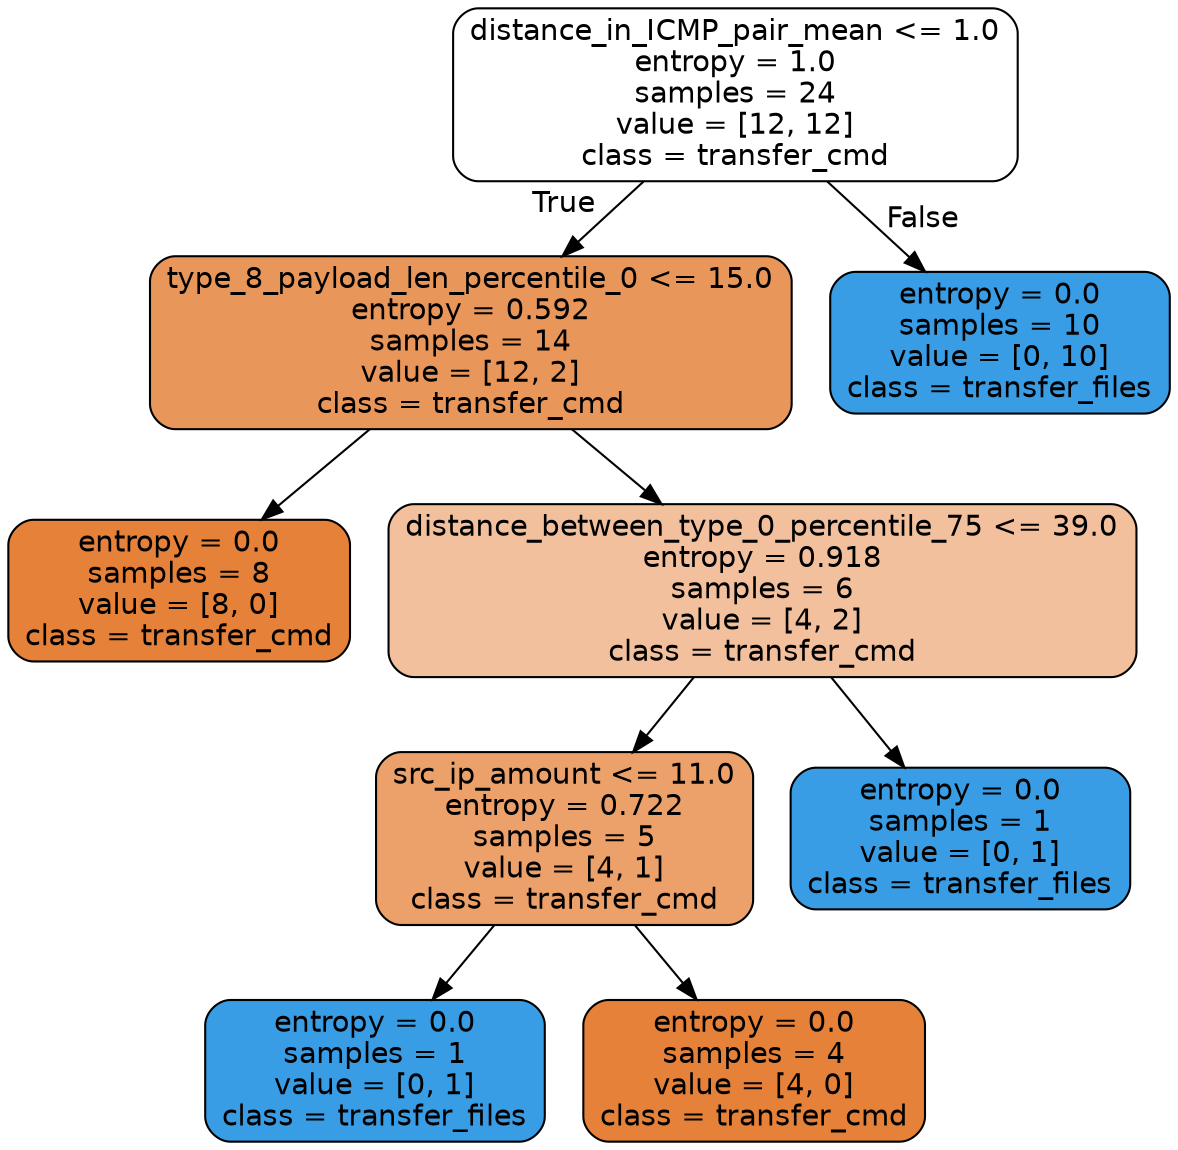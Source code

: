 digraph Tree {
node [shape=box, style="filled, rounded", color="black", fontname=helvetica] ;
edge [fontname=helvetica] ;
0 [label="distance_in_ICMP_pair_mean <= 1.0\nentropy = 1.0\nsamples = 24\nvalue = [12, 12]\nclass = transfer_cmd", fillcolor="#ffffff"] ;
1 [label="type_8_payload_len_percentile_0 <= 15.0\nentropy = 0.592\nsamples = 14\nvalue = [12, 2]\nclass = transfer_cmd", fillcolor="#e9965a"] ;
0 -> 1 [labeldistance=2.5, labelangle=45, headlabel="True"] ;
2 [label="entropy = 0.0\nsamples = 8\nvalue = [8, 0]\nclass = transfer_cmd", fillcolor="#e58139"] ;
1 -> 2 ;
3 [label="distance_between_type_0_percentile_75 <= 39.0\nentropy = 0.918\nsamples = 6\nvalue = [4, 2]\nclass = transfer_cmd", fillcolor="#f2c09c"] ;
1 -> 3 ;
4 [label="src_ip_amount <= 11.0\nentropy = 0.722\nsamples = 5\nvalue = [4, 1]\nclass = transfer_cmd", fillcolor="#eca06a"] ;
3 -> 4 ;
5 [label="entropy = 0.0\nsamples = 1\nvalue = [0, 1]\nclass = transfer_files", fillcolor="#399de5"] ;
4 -> 5 ;
6 [label="entropy = 0.0\nsamples = 4\nvalue = [4, 0]\nclass = transfer_cmd", fillcolor="#e58139"] ;
4 -> 6 ;
7 [label="entropy = 0.0\nsamples = 1\nvalue = [0, 1]\nclass = transfer_files", fillcolor="#399de5"] ;
3 -> 7 ;
8 [label="entropy = 0.0\nsamples = 10\nvalue = [0, 10]\nclass = transfer_files", fillcolor="#399de5"] ;
0 -> 8 [labeldistance=2.5, labelangle=-45, headlabel="False"] ;
}